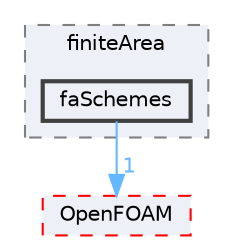 digraph "src/finiteArea/finiteArea/faSchemes"
{
 // LATEX_PDF_SIZE
  bgcolor="transparent";
  edge [fontname=Helvetica,fontsize=10,labelfontname=Helvetica,labelfontsize=10];
  node [fontname=Helvetica,fontsize=10,shape=box,height=0.2,width=0.4];
  compound=true
  subgraph clusterdir_b48fbfbe364b5d9546b561f47f4221eb {
    graph [ bgcolor="#edf0f7", pencolor="grey50", label="finiteArea", fontname=Helvetica,fontsize=10 style="filled,dashed", URL="dir_b48fbfbe364b5d9546b561f47f4221eb.html",tooltip=""]
  dir_a9468d4b2bbf255a9817ee9eacba9226 [label="faSchemes", fillcolor="#edf0f7", color="grey25", style="filled,bold", URL="dir_a9468d4b2bbf255a9817ee9eacba9226.html",tooltip=""];
  }
  dir_c5473ff19b20e6ec4dfe5c310b3778a8 [label="OpenFOAM", fillcolor="#edf0f7", color="red", style="filled,dashed", URL="dir_c5473ff19b20e6ec4dfe5c310b3778a8.html",tooltip=""];
  dir_a9468d4b2bbf255a9817ee9eacba9226->dir_c5473ff19b20e6ec4dfe5c310b3778a8 [headlabel="1", labeldistance=1.5 headhref="dir_001310_002695.html" href="dir_001310_002695.html" color="steelblue1" fontcolor="steelblue1"];
}
